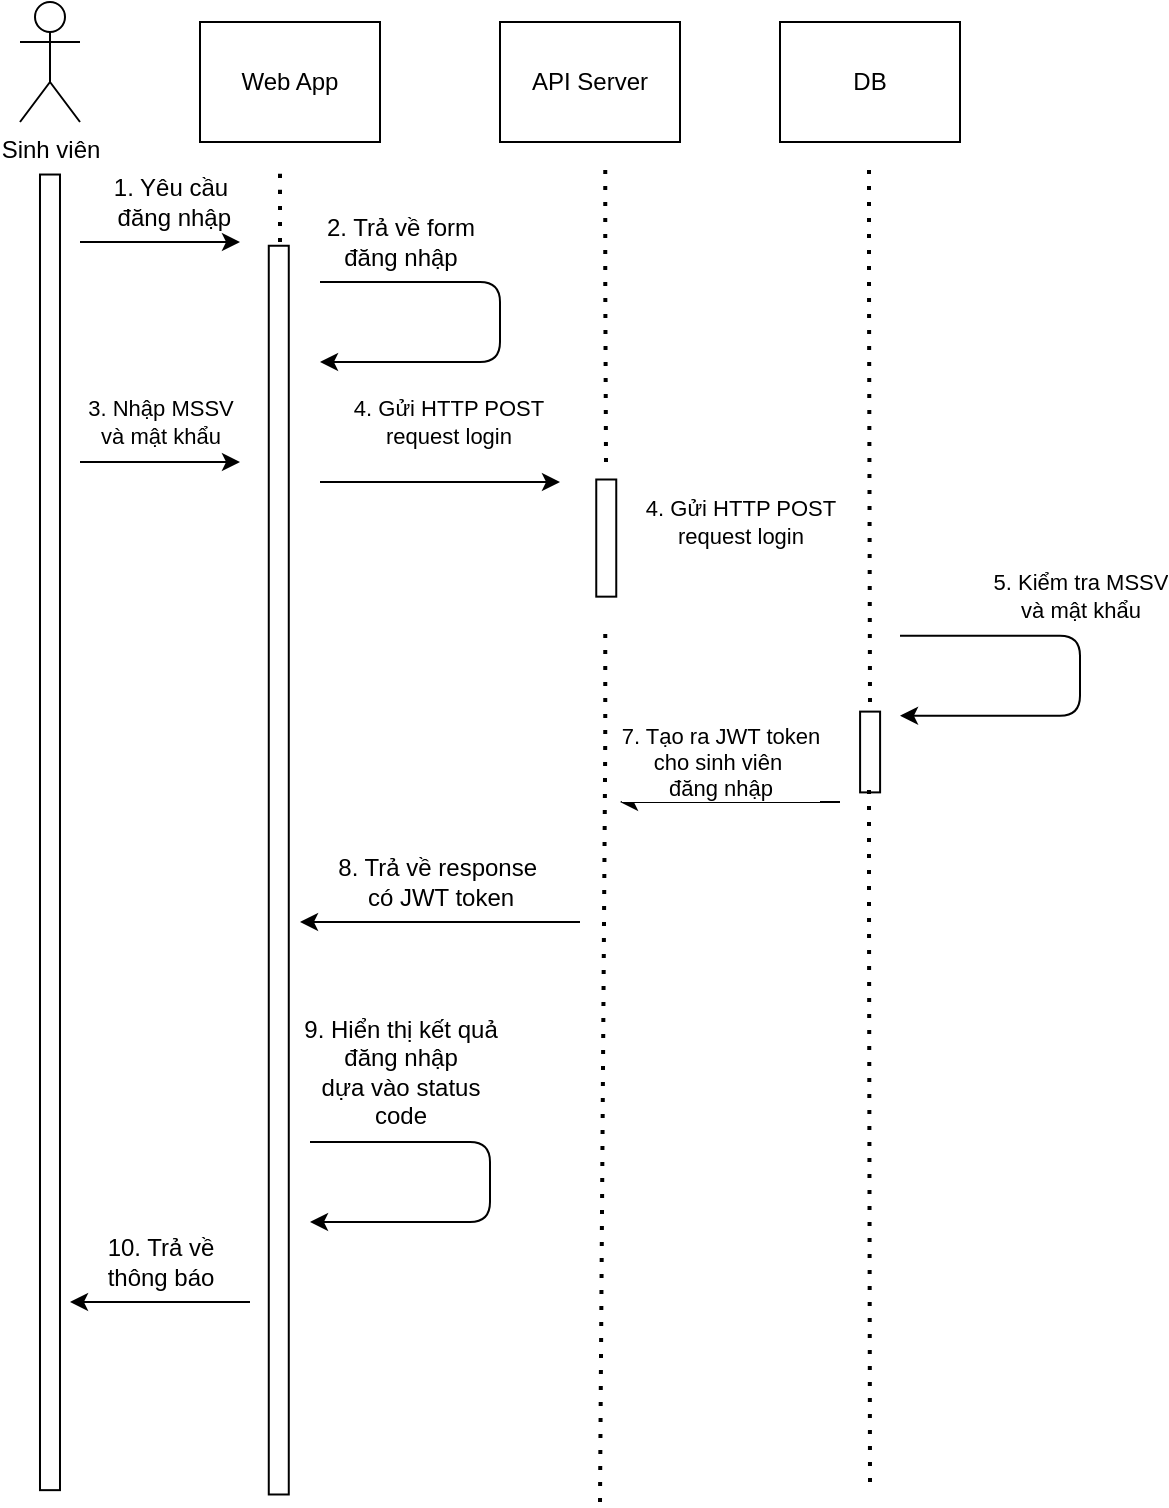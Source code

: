 <mxfile>
    <diagram id="ctEkaTSNqj9cvxE-0oZN" name="Page-1">
        <mxGraphModel dx="975" dy="773" grid="1" gridSize="10" guides="1" tooltips="1" connect="1" arrows="1" fold="1" page="1" pageScale="1" pageWidth="850" pageHeight="1100" math="0" shadow="0">
            <root>
                <mxCell id="0"/>
                <mxCell id="1" parent="0"/>
                <mxCell id="2" value="Sinh viên" style="shape=umlActor;verticalLabelPosition=bottom;verticalAlign=top;html=1;outlineConnect=0;" vertex="1" parent="1">
                    <mxGeometry x="30" y="90" width="30" height="60" as="geometry"/>
                </mxCell>
                <mxCell id="3" value="Web App" style="rounded=0;whiteSpace=wrap;html=1;" vertex="1" parent="1">
                    <mxGeometry x="120" y="100" width="90" height="60" as="geometry"/>
                </mxCell>
                <mxCell id="4" value="API Server" style="rounded=0;whiteSpace=wrap;html=1;" vertex="1" parent="1">
                    <mxGeometry x="270" y="100" width="90" height="60" as="geometry"/>
                </mxCell>
                <mxCell id="6" value="DB" style="rounded=0;whiteSpace=wrap;html=1;" vertex="1" parent="1">
                    <mxGeometry x="410" y="100" width="90" height="60" as="geometry"/>
                </mxCell>
                <mxCell id="7" value="" style="fontStyle=1;rotation=90;" vertex="1" parent="1">
                    <mxGeometry x="-283.91" y="500.17" width="657.81" height="10" as="geometry"/>
                </mxCell>
                <mxCell id="8" value="" style="endArrow=none;dashed=1;html=1;dashPattern=1 3;strokeWidth=2;" edge="1" parent="1">
                    <mxGeometry width="50" height="50" relative="1" as="geometry">
                        <mxPoint x="160" y="210" as="sourcePoint"/>
                        <mxPoint x="160" y="170" as="targetPoint"/>
                        <Array as="points">
                            <mxPoint x="160" y="180"/>
                        </Array>
                    </mxGeometry>
                </mxCell>
                <mxCell id="9" value="" style="fontStyle=1;rotation=90;" vertex="1" parent="1">
                    <mxGeometry x="-152.8" y="519.06" width="624.37" height="10" as="geometry"/>
                </mxCell>
                <mxCell id="10" value="" style="endArrow=classic;html=1;" edge="1" parent="1">
                    <mxGeometry width="50" height="50" relative="1" as="geometry">
                        <mxPoint x="60" y="210" as="sourcePoint"/>
                        <mxPoint x="140" y="210" as="targetPoint"/>
                    </mxGeometry>
                </mxCell>
                <mxCell id="11" value="1. Yêu cầu&lt;br&gt;&amp;nbsp;đăng nhập" style="text;html=1;align=center;verticalAlign=middle;resizable=0;points=[];autosize=1;strokeColor=none;fillColor=none;" vertex="1" parent="1">
                    <mxGeometry x="65" y="170" width="80" height="40" as="geometry"/>
                </mxCell>
                <mxCell id="12" value="" style="endArrow=none;dashed=1;html=1;dashPattern=1 3;strokeWidth=2;" edge="1" parent="1">
                    <mxGeometry width="50" height="50" relative="1" as="geometry">
                        <mxPoint x="323" y="320" as="sourcePoint"/>
                        <mxPoint x="322.63" y="170" as="targetPoint"/>
                        <Array as="points">
                            <mxPoint x="322.63" y="230"/>
                        </Array>
                    </mxGeometry>
                </mxCell>
                <mxCell id="13" value="" style="endArrow=classic;html=1;" edge="1" parent="1">
                    <mxGeometry x="-0.182" y="-20" width="50" height="50" relative="1" as="geometry">
                        <mxPoint x="180" y="230" as="sourcePoint"/>
                        <mxPoint x="180" y="270" as="targetPoint"/>
                        <Array as="points">
                            <mxPoint x="270" y="230"/>
                            <mxPoint x="270" y="270"/>
                        </Array>
                        <mxPoint x="20" y="-20" as="offset"/>
                    </mxGeometry>
                </mxCell>
                <mxCell id="14" value="2. Trả về form&lt;br&gt;đăng nhập" style="text;html=1;align=center;verticalAlign=middle;resizable=0;points=[];autosize=1;strokeColor=none;fillColor=none;" vertex="1" parent="1">
                    <mxGeometry x="170" y="190" width="100" height="40" as="geometry"/>
                </mxCell>
                <mxCell id="15" value="" style="endArrow=classic;html=1;" edge="1" parent="1">
                    <mxGeometry width="50" height="50" relative="1" as="geometry">
                        <mxPoint x="60" y="320" as="sourcePoint"/>
                        <mxPoint x="140" y="320" as="targetPoint"/>
                    </mxGeometry>
                </mxCell>
                <mxCell id="16" value="3. Nhập MSSV &lt;br&gt;và mật khẩu" style="edgeLabel;html=1;align=center;verticalAlign=middle;resizable=0;points=[];" vertex="1" connectable="0" parent="15">
                    <mxGeometry x="-0.3" y="1" relative="1" as="geometry">
                        <mxPoint x="12" y="-19" as="offset"/>
                    </mxGeometry>
                </mxCell>
                <mxCell id="17" value="" style="endArrow=classic;html=1;" edge="1" parent="1">
                    <mxGeometry width="50" height="50" relative="1" as="geometry">
                        <mxPoint x="180" y="330" as="sourcePoint"/>
                        <mxPoint x="300" y="330" as="targetPoint"/>
                    </mxGeometry>
                </mxCell>
                <mxCell id="18" value="4. Gửi HTTP POST&lt;br&gt;request login" style="edgeLabel;html=1;align=center;verticalAlign=middle;resizable=0;points=[];" vertex="1" connectable="0" parent="17">
                    <mxGeometry x="-0.3" y="1" relative="1" as="geometry">
                        <mxPoint x="22" y="-29" as="offset"/>
                    </mxGeometry>
                </mxCell>
                <mxCell id="19" value="" style="fontStyle=1;rotation=90;" vertex="1" parent="1">
                    <mxGeometry x="293.84" y="353.04" width="58.58" height="10" as="geometry"/>
                </mxCell>
                <mxCell id="21" value="" style="endArrow=none;dashed=1;html=1;dashPattern=1 3;strokeWidth=2;" edge="1" parent="1">
                    <mxGeometry width="50" height="50" relative="1" as="geometry">
                        <mxPoint x="455" y="440" as="sourcePoint"/>
                        <mxPoint x="454.5" y="170" as="targetPoint"/>
                        <Array as="points">
                            <mxPoint x="454.5" y="230"/>
                        </Array>
                    </mxGeometry>
                </mxCell>
                <mxCell id="22" value="" style="fontStyle=1;rotation=90;" vertex="1" parent="1">
                    <mxGeometry x="434.85" y="460" width="40.39" height="10" as="geometry"/>
                </mxCell>
                <mxCell id="25" value="" style="endArrow=none;dashed=1;html=1;dashPattern=1 3;strokeWidth=2;" edge="1" parent="1">
                    <mxGeometry width="50" height="50" relative="1" as="geometry">
                        <mxPoint x="455" y="830" as="sourcePoint"/>
                        <mxPoint x="454.5" y="480" as="targetPoint"/>
                        <Array as="points">
                            <mxPoint x="454.5" y="540"/>
                        </Array>
                    </mxGeometry>
                </mxCell>
                <mxCell id="46" value="4. Gửi HTTP POST&lt;br&gt;request login" style="edgeLabel;html=1;align=center;verticalAlign=middle;resizable=0;points=[];" vertex="1" connectable="0" parent="1">
                    <mxGeometry x="295.63" y="340" as="geometry">
                        <mxPoint x="94" y="10" as="offset"/>
                    </mxGeometry>
                </mxCell>
                <mxCell id="47" value="" style="endArrow=none;dashed=1;html=1;dashPattern=1 3;strokeWidth=2;" edge="1" parent="1">
                    <mxGeometry width="50" height="50" relative="1" as="geometry">
                        <mxPoint x="320" y="840" as="sourcePoint"/>
                        <mxPoint x="322.63" y="400" as="targetPoint"/>
                        <Array as="points">
                            <mxPoint x="322.63" y="460"/>
                        </Array>
                    </mxGeometry>
                </mxCell>
                <mxCell id="48" value="5. Kiểm tra MSSV&lt;br&gt;và mật khẩu" style="endArrow=classic;html=1;" edge="1" parent="1">
                    <mxGeometry x="-0.182" y="-20" width="50" height="50" relative="1" as="geometry">
                        <mxPoint x="470" y="406.88" as="sourcePoint"/>
                        <mxPoint x="470" y="446.88" as="targetPoint"/>
                        <Array as="points">
                            <mxPoint x="560" y="406.88"/>
                            <mxPoint x="560" y="446.88"/>
                        </Array>
                        <mxPoint x="20" y="-20" as="offset"/>
                    </mxGeometry>
                </mxCell>
                <mxCell id="49" value="7. Tạo ra JWT token&lt;br&gt;cho sinh viên&amp;nbsp;&lt;br&gt;đăng nhập" style="endArrow=classic;html=1;" edge="1" parent="1">
                    <mxGeometry x="0.091" y="-20" width="50" height="50" relative="1" as="geometry">
                        <mxPoint x="440" y="490" as="sourcePoint"/>
                        <mxPoint x="330" y="490" as="targetPoint"/>
                        <mxPoint as="offset"/>
                    </mxGeometry>
                </mxCell>
                <mxCell id="51" value="" style="endArrow=classic;html=1;" edge="1" parent="1">
                    <mxGeometry x="1" y="136" width="50" height="50" relative="1" as="geometry">
                        <mxPoint x="310" y="550" as="sourcePoint"/>
                        <mxPoint x="170" y="550" as="targetPoint"/>
                        <mxPoint x="-130" y="-96" as="offset"/>
                    </mxGeometry>
                </mxCell>
                <mxCell id="53" value="8. Trả về response&amp;nbsp;&lt;br&gt;có JWT token" style="text;html=1;align=center;verticalAlign=middle;resizable=0;points=[];autosize=1;strokeColor=none;fillColor=none;" vertex="1" parent="1">
                    <mxGeometry x="175" y="510" width="130" height="40" as="geometry"/>
                </mxCell>
                <mxCell id="54" value="10. Trả về &lt;br&gt;thông báo" style="text;html=1;align=center;verticalAlign=middle;resizable=0;points=[];autosize=1;strokeColor=none;fillColor=none;" vertex="1" parent="1">
                    <mxGeometry x="60" y="700" width="80" height="40" as="geometry"/>
                </mxCell>
                <mxCell id="57" value="" style="endArrow=classic;html=1;" edge="1" parent="1">
                    <mxGeometry x="1" y="136" width="50" height="50" relative="1" as="geometry">
                        <mxPoint x="145" y="740" as="sourcePoint"/>
                        <mxPoint x="55" y="740" as="targetPoint"/>
                        <mxPoint x="-130" y="-96" as="offset"/>
                    </mxGeometry>
                </mxCell>
                <mxCell id="58" value="" style="endArrow=classic;html=1;" edge="1" parent="1">
                    <mxGeometry x="-0.182" y="-20" width="50" height="50" relative="1" as="geometry">
                        <mxPoint x="175" y="660" as="sourcePoint"/>
                        <mxPoint x="175" y="700" as="targetPoint"/>
                        <Array as="points">
                            <mxPoint x="265" y="660"/>
                            <mxPoint x="265" y="700"/>
                        </Array>
                        <mxPoint x="20" y="-20" as="offset"/>
                    </mxGeometry>
                </mxCell>
                <mxCell id="61" value="9. Hiển thị kết quả&lt;br&gt;đăng nhập&lt;br&gt;dựa vào status&lt;br&gt;code&lt;br&gt;" style="text;html=1;align=center;verticalAlign=middle;resizable=0;points=[];autosize=1;strokeColor=none;fillColor=none;" vertex="1" parent="1">
                    <mxGeometry x="160" y="590" width="120" height="70" as="geometry"/>
                </mxCell>
            </root>
        </mxGraphModel>
    </diagram>
</mxfile>